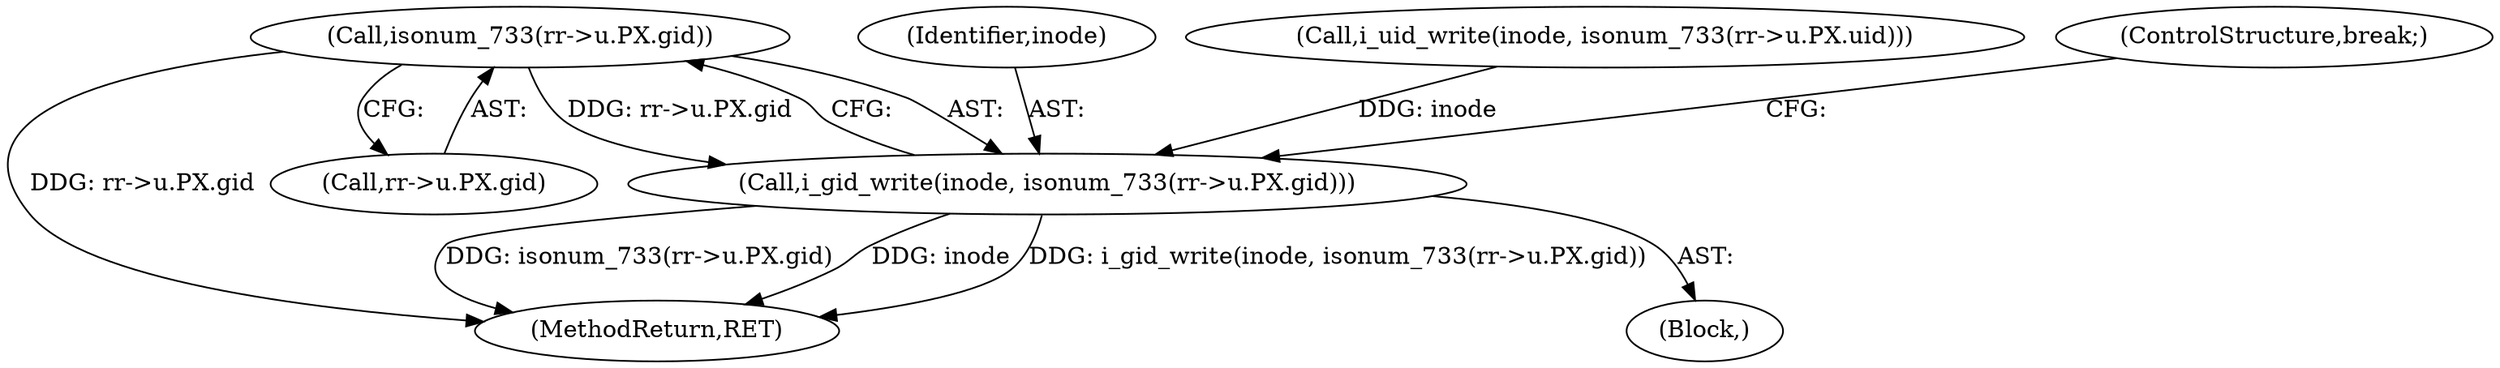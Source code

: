 digraph "0_linux_410dd3cf4c9b36f27ed4542ee18b1af5e68645a4_2@pointer" {
"1000369" [label="(Call,isonum_733(rr->u.PX.gid))"];
"1000367" [label="(Call,i_gid_write(inode, isonum_733(rr->u.PX.gid)))"];
"1000230" [label="(Block,)"];
"1000368" [label="(Identifier,inode)"];
"1000370" [label="(Call,rr->u.PX.gid)"];
"1000367" [label="(Call,i_gid_write(inode, isonum_733(rr->u.PX.gid)))"];
"1000982" [label="(MethodReturn,RET)"];
"1000369" [label="(Call,isonum_733(rr->u.PX.gid))"];
"1000357" [label="(Call,i_uid_write(inode, isonum_733(rr->u.PX.uid)))"];
"1000377" [label="(ControlStructure,break;)"];
"1000369" -> "1000367"  [label="AST: "];
"1000369" -> "1000370"  [label="CFG: "];
"1000370" -> "1000369"  [label="AST: "];
"1000367" -> "1000369"  [label="CFG: "];
"1000369" -> "1000982"  [label="DDG: rr->u.PX.gid"];
"1000369" -> "1000367"  [label="DDG: rr->u.PX.gid"];
"1000367" -> "1000230"  [label="AST: "];
"1000368" -> "1000367"  [label="AST: "];
"1000377" -> "1000367"  [label="CFG: "];
"1000367" -> "1000982"  [label="DDG: isonum_733(rr->u.PX.gid)"];
"1000367" -> "1000982"  [label="DDG: inode"];
"1000367" -> "1000982"  [label="DDG: i_gid_write(inode, isonum_733(rr->u.PX.gid))"];
"1000357" -> "1000367"  [label="DDG: inode"];
}
